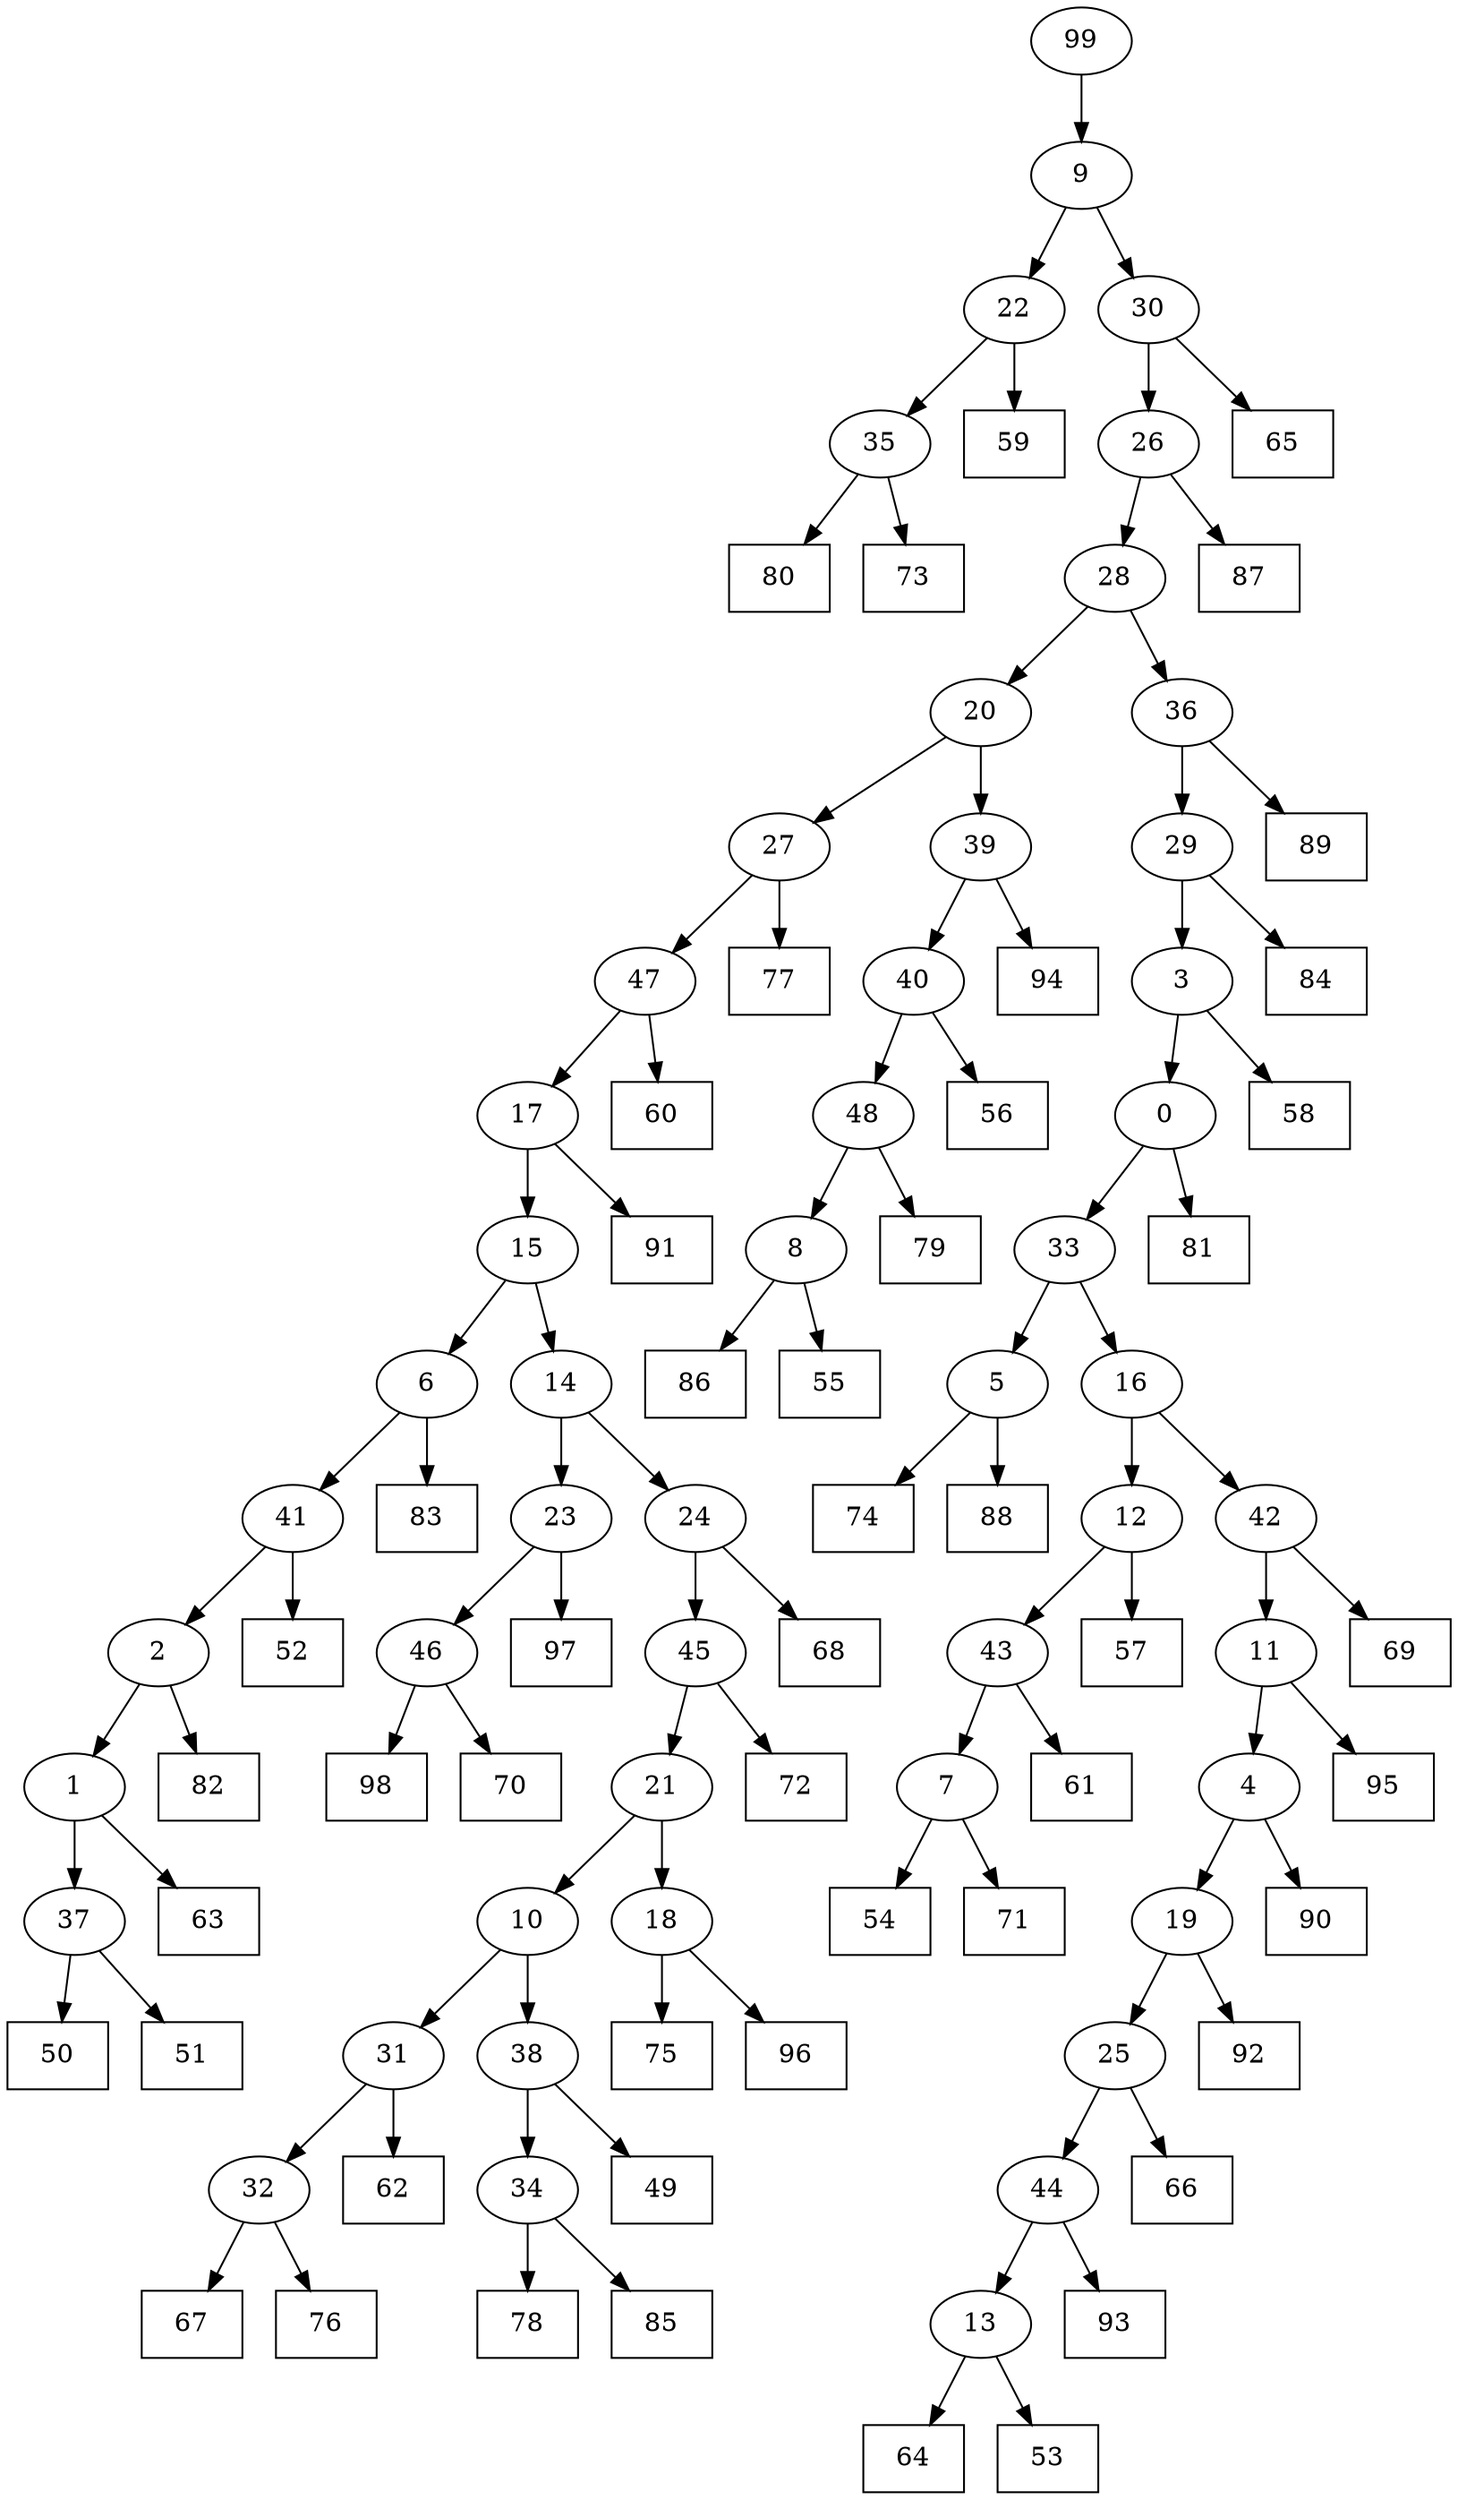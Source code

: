 digraph G {
0[label="0"];
1[label="1"];
2[label="2"];
3[label="3"];
4[label="4"];
5[label="5"];
6[label="6"];
7[label="7"];
8[label="8"];
9[label="9"];
10[label="10"];
11[label="11"];
12[label="12"];
13[label="13"];
14[label="14"];
15[label="15"];
16[label="16"];
17[label="17"];
18[label="18"];
19[label="19"];
20[label="20"];
21[label="21"];
22[label="22"];
23[label="23"];
24[label="24"];
25[label="25"];
26[label="26"];
27[label="27"];
28[label="28"];
29[label="29"];
30[label="30"];
31[label="31"];
32[label="32"];
33[label="33"];
34[label="34"];
35[label="35"];
36[label="36"];
37[label="37"];
38[label="38"];
39[label="39"];
40[label="40"];
41[label="41"];
42[label="42"];
43[label="43"];
44[label="44"];
45[label="45"];
46[label="46"];
47[label="47"];
48[label="48"];
49[shape=box,label="87"];
50[shape=box,label="62"];
51[shape=box,label="52"];
52[shape=box,label="86"];
53[shape=box,label="82"];
54[shape=box,label="98"];
55[shape=box,label="95"];
56[shape=box,label="90"];
57[shape=box,label="93"];
58[shape=box,label="78"];
59[shape=box,label="94"];
60[shape=box,label="59"];
61[shape=box,label="75"];
62[shape=box,label="80"];
63[shape=box,label="64"];
64[shape=box,label="70"];
65[shape=box,label="74"];
66[shape=box,label="96"];
67[shape=box,label="89"];
68[shape=box,label="53"];
69[shape=box,label="81"];
70[shape=box,label="69"];
71[shape=box,label="85"];
72[shape=box,label="49"];
73[shape=box,label="67"];
74[shape=box,label="54"];
75[shape=box,label="60"];
76[shape=box,label="77"];
77[shape=box,label="83"];
78[shape=box,label="55"];
79[shape=box,label="50"];
80[shape=box,label="61"];
81[shape=box,label="58"];
82[shape=box,label="51"];
83[shape=box,label="91"];
84[shape=box,label="63"];
85[shape=box,label="56"];
86[shape=box,label="79"];
87[shape=box,label="66"];
88[shape=box,label="88"];
89[shape=box,label="72"];
90[shape=box,label="73"];
91[shape=box,label="84"];
92[shape=box,label="97"];
93[shape=box,label="92"];
94[shape=box,label="68"];
95[shape=box,label="57"];
96[shape=box,label="65"];
97[shape=box,label="76"];
98[shape=box,label="71"];
99[label="99"];
7->98 ;
48->86 ;
46->64 ;
5->88 ;
38->72 ;
13->63 ;
16->12 ;
12->95 ;
23->92 ;
0->33 ;
19->93 ;
37->79 ;
31->50 ;
39->59 ;
6->77 ;
33->5 ;
32->97 ;
17->15 ;
29->91 ;
36->67 ;
7->74 ;
28->20 ;
41->51 ;
44->13 ;
35->62 ;
1->84 ;
40->85 ;
42->70 ;
2->53 ;
31->32 ;
32->73 ;
38->34 ;
47->75 ;
22->35 ;
14->24 ;
8->78 ;
40->48 ;
23->46 ;
43->80 ;
9->30 ;
25->87 ;
18->61 ;
22->60 ;
34->58 ;
28->36 ;
8->52 ;
34->71 ;
46->54 ;
15->14 ;
14->23 ;
20->27 ;
27->76 ;
30->96 ;
45->89 ;
45->21 ;
33->16 ;
13->68 ;
3->0 ;
0->69 ;
3->81 ;
21->10 ;
10->31 ;
16->42 ;
24->45 ;
25->44 ;
10->38 ;
20->39 ;
39->40 ;
11->4 ;
4->56 ;
27->47 ;
47->17 ;
17->83 ;
5->65 ;
21->18 ;
18->66 ;
48->8 ;
1->37 ;
37->82 ;
36->29 ;
29->3 ;
35->90 ;
99->9 ;
9->22 ;
26->28 ;
42->11 ;
11->55 ;
26->49 ;
12->43 ;
43->7 ;
30->26 ;
2->1 ;
4->19 ;
19->25 ;
24->94 ;
15->6 ;
44->57 ;
6->41 ;
41->2 ;
}
